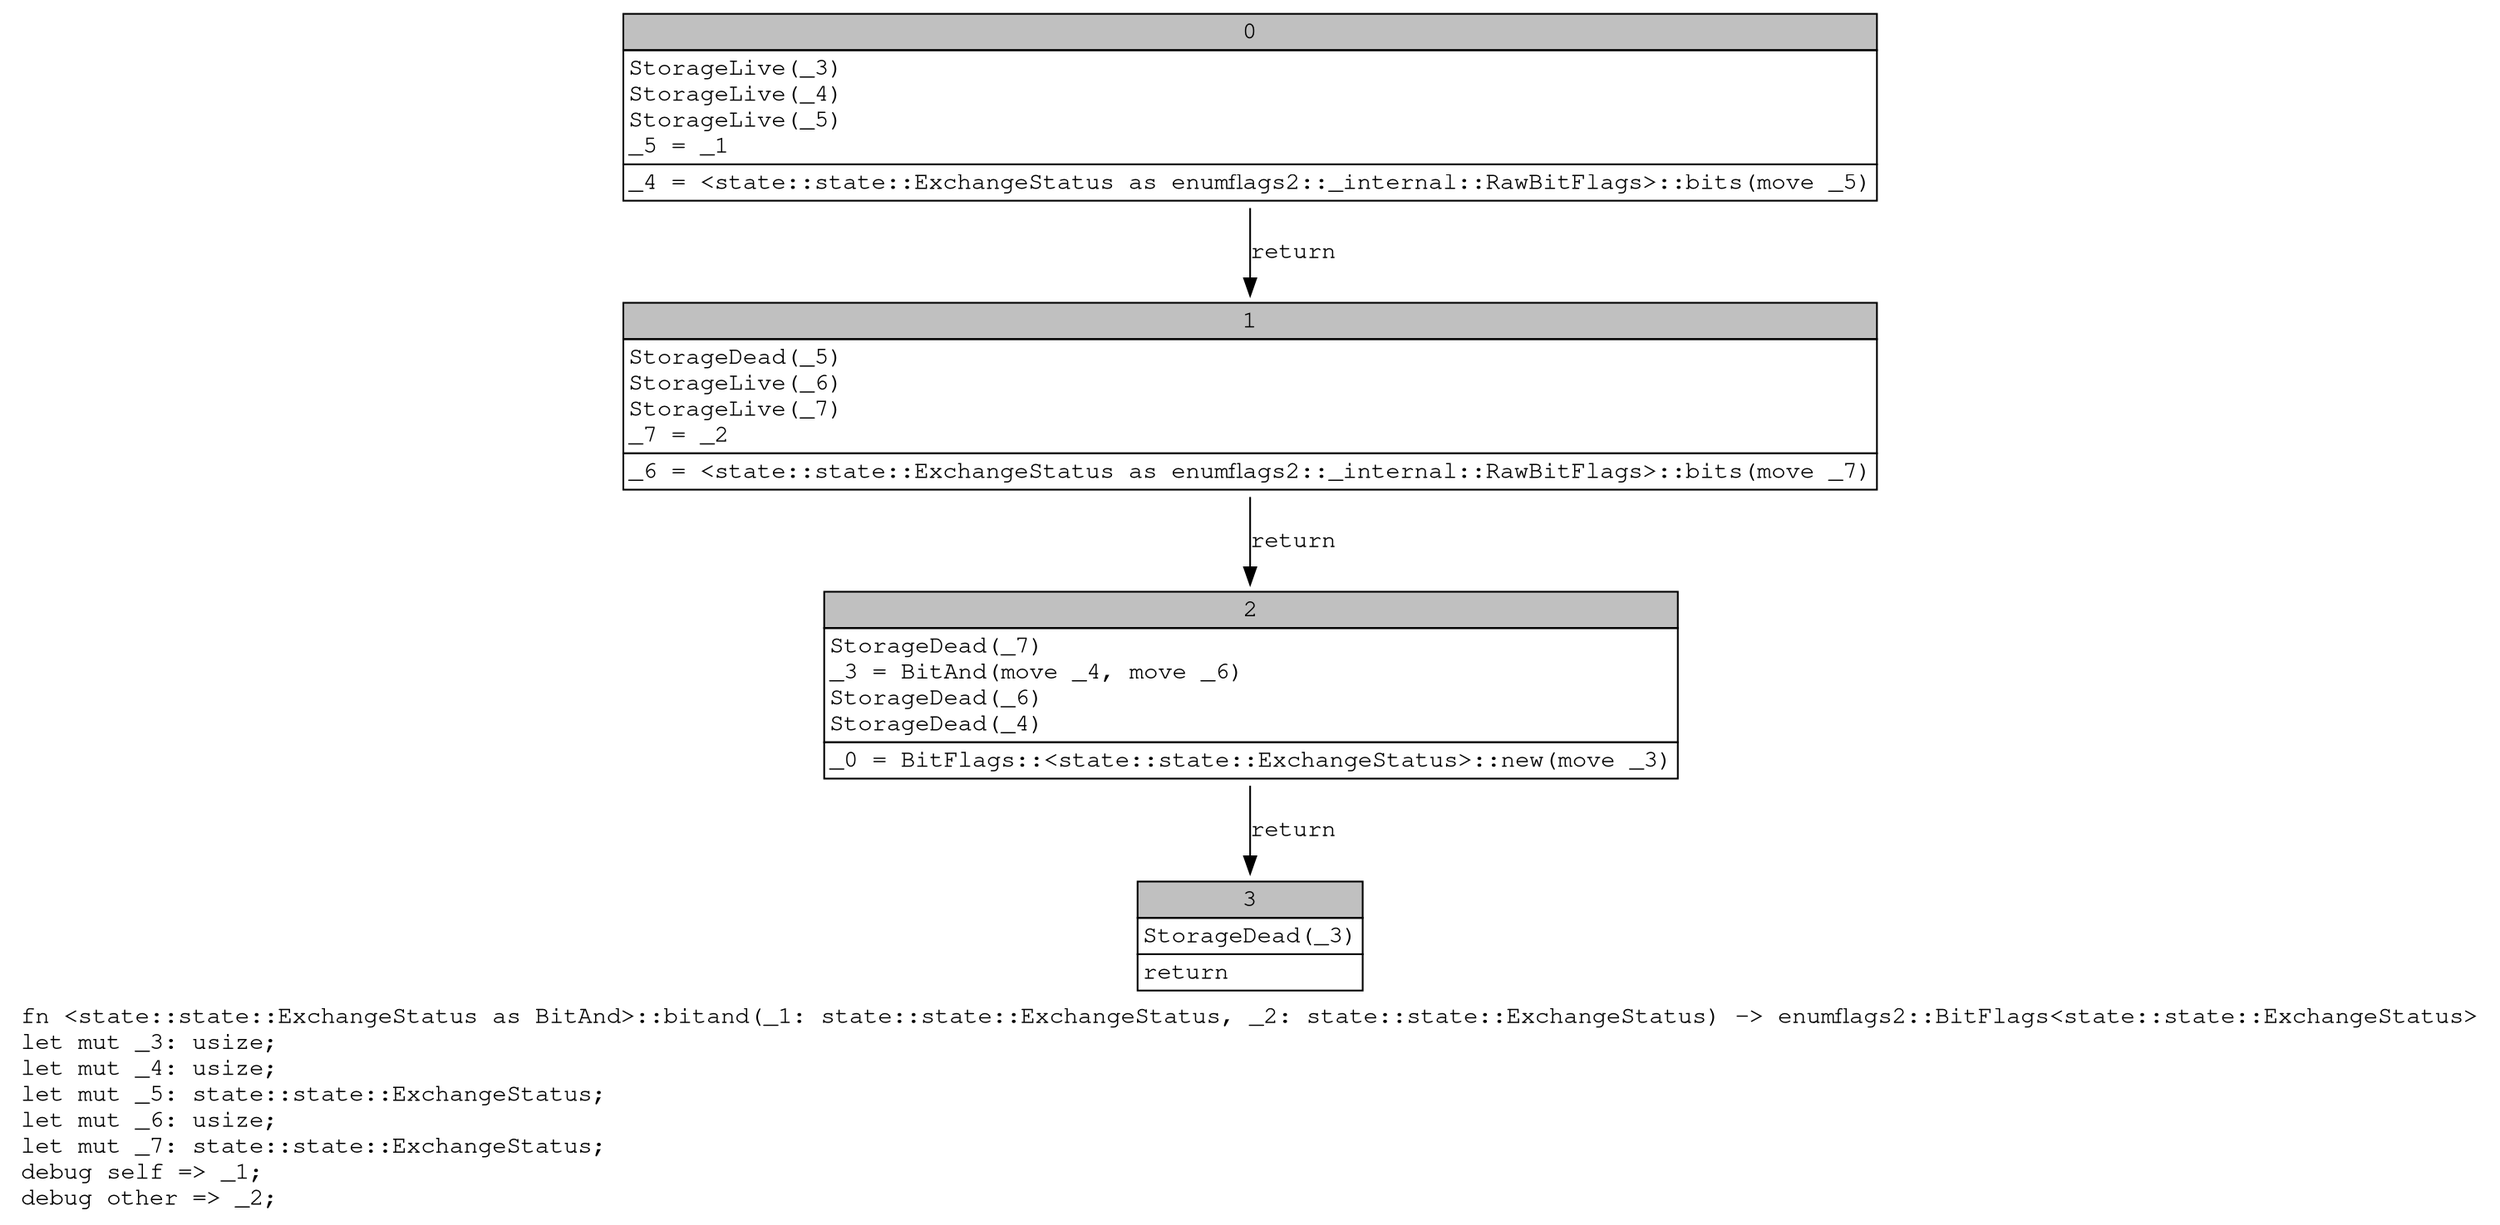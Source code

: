 digraph Mir_0_18138 {
    graph [fontname="Courier, monospace"];
    node [fontname="Courier, monospace"];
    edge [fontname="Courier, monospace"];
    label=<fn &lt;state::state::ExchangeStatus as BitAnd&gt;::bitand(_1: state::state::ExchangeStatus, _2: state::state::ExchangeStatus) -&gt; enumflags2::BitFlags&lt;state::state::ExchangeStatus&gt;<br align="left"/>let mut _3: usize;<br align="left"/>let mut _4: usize;<br align="left"/>let mut _5: state::state::ExchangeStatus;<br align="left"/>let mut _6: usize;<br align="left"/>let mut _7: state::state::ExchangeStatus;<br align="left"/>debug self =&gt; _1;<br align="left"/>debug other =&gt; _2;<br align="left"/>>;
    bb0__0_18138 [shape="none", label=<<table border="0" cellborder="1" cellspacing="0"><tr><td bgcolor="gray" align="center" colspan="1">0</td></tr><tr><td align="left" balign="left">StorageLive(_3)<br/>StorageLive(_4)<br/>StorageLive(_5)<br/>_5 = _1<br/></td></tr><tr><td align="left">_4 = &lt;state::state::ExchangeStatus as enumflags2::_internal::RawBitFlags&gt;::bits(move _5)</td></tr></table>>];
    bb1__0_18138 [shape="none", label=<<table border="0" cellborder="1" cellspacing="0"><tr><td bgcolor="gray" align="center" colspan="1">1</td></tr><tr><td align="left" balign="left">StorageDead(_5)<br/>StorageLive(_6)<br/>StorageLive(_7)<br/>_7 = _2<br/></td></tr><tr><td align="left">_6 = &lt;state::state::ExchangeStatus as enumflags2::_internal::RawBitFlags&gt;::bits(move _7)</td></tr></table>>];
    bb2__0_18138 [shape="none", label=<<table border="0" cellborder="1" cellspacing="0"><tr><td bgcolor="gray" align="center" colspan="1">2</td></tr><tr><td align="left" balign="left">StorageDead(_7)<br/>_3 = BitAnd(move _4, move _6)<br/>StorageDead(_6)<br/>StorageDead(_4)<br/></td></tr><tr><td align="left">_0 = BitFlags::&lt;state::state::ExchangeStatus&gt;::new(move _3)</td></tr></table>>];
    bb3__0_18138 [shape="none", label=<<table border="0" cellborder="1" cellspacing="0"><tr><td bgcolor="gray" align="center" colspan="1">3</td></tr><tr><td align="left" balign="left">StorageDead(_3)<br/></td></tr><tr><td align="left">return</td></tr></table>>];
    bb0__0_18138 -> bb1__0_18138 [label="return"];
    bb1__0_18138 -> bb2__0_18138 [label="return"];
    bb2__0_18138 -> bb3__0_18138 [label="return"];
}
